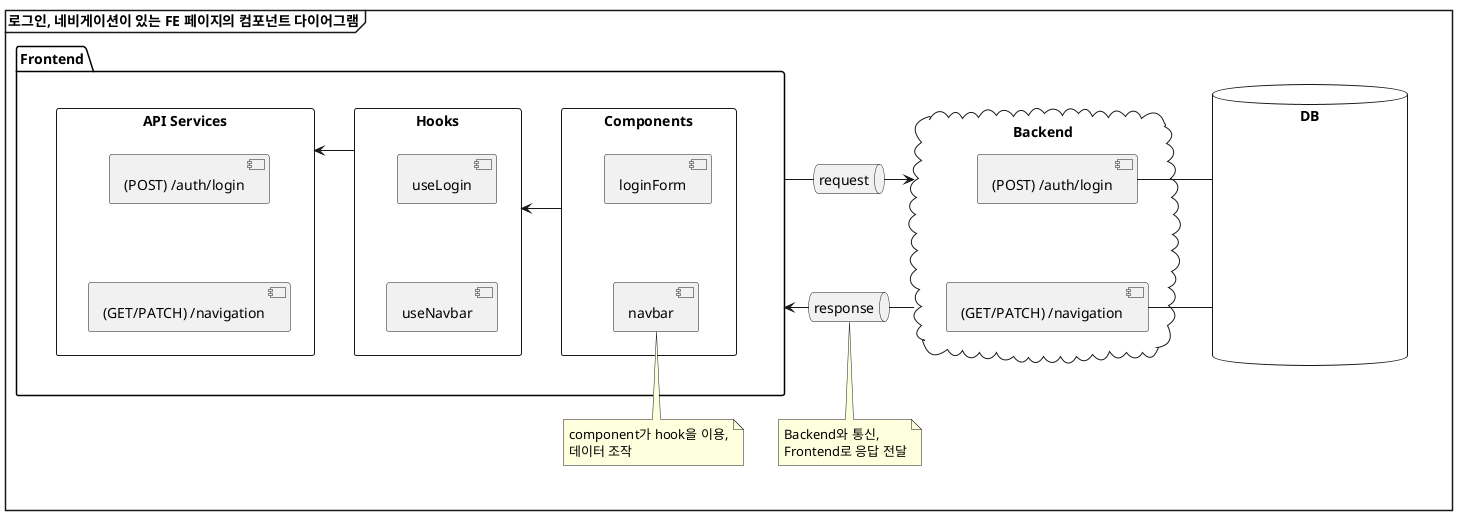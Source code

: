 @startuml 1_overview
skinparam linetype ortho
mainframe **로그인, 네비게이션이 있는 FE 페이지의 컴포넌트 다이어그램**

package "Frontend" {
  rectangle "Components" AS components {
    component "loginForm"
    component "navbar"

    loginForm -down[hidden]- navbar
  }
  rectangle "Hooks" AS hooks {
    component "useLogin"
    component "useNavbar"

    useLogin -down[hidden]- useNavbar
  }
  rectangle "API Services" AS api_services {
    component "(POST) /auth/login" AS login
    component "(GET/PATCH) /navigation" AS navigation

    login -down[hidden]- navigation
  }

  components -right-> hooks
  hooks -right-> api_services
}
note AS component_note
  component가 hook을 이용,
  데이터 조작
end note

note AS response_note
  Backend와 통신,
  Frontend로 응답 전달
end note

queue "request"
queue "response"

cloud "Backend" {
  component "(POST) /auth/login" AS login_api
  component "(GET/PATCH) /navigation" AS navigation_api

  login_api -down[hidden]- navigation_api
}

database DB {
  skinparam <<transparent>> {
    ComponentStyle rectangle
    ComponentFontColor white
    ComponentBackgroundColor transparent
    ComponentBorderColor transparent
  }
  component trasparent1 <<transparent>>
  component transparent2 <<transparent>>

  trasparent1 -down[hidden]- transparent2
}

DB - login_api
DB - navigation_api

request -down[hidden]- response

Frontend - request
Backend <- request

Frontend <- response
Backend -right- response

navbar -down-> component_note
response --> response_note

@enduml